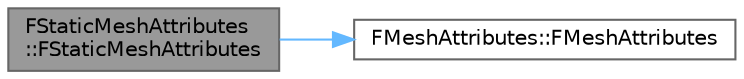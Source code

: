 digraph "FStaticMeshAttributes::FStaticMeshAttributes"
{
 // INTERACTIVE_SVG=YES
 // LATEX_PDF_SIZE
  bgcolor="transparent";
  edge [fontname=Helvetica,fontsize=10,labelfontname=Helvetica,labelfontsize=10];
  node [fontname=Helvetica,fontsize=10,shape=box,height=0.2,width=0.4];
  rankdir="LR";
  Node1 [id="Node000001",label="FStaticMeshAttributes\l::FStaticMeshAttributes",height=0.2,width=0.4,color="gray40", fillcolor="grey60", style="filled", fontcolor="black",tooltip=" "];
  Node1 -> Node2 [id="edge1_Node000001_Node000002",color="steelblue1",style="solid",tooltip=" "];
  Node2 [id="Node000002",label="FMeshAttributes::FMeshAttributes",height=0.2,width=0.4,color="grey40", fillcolor="white", style="filled",URL="$d8/de0/classFMeshAttributes.html#a97c9cba49c7934e3b4ef7e5726710a2c",tooltip=" "];
}
